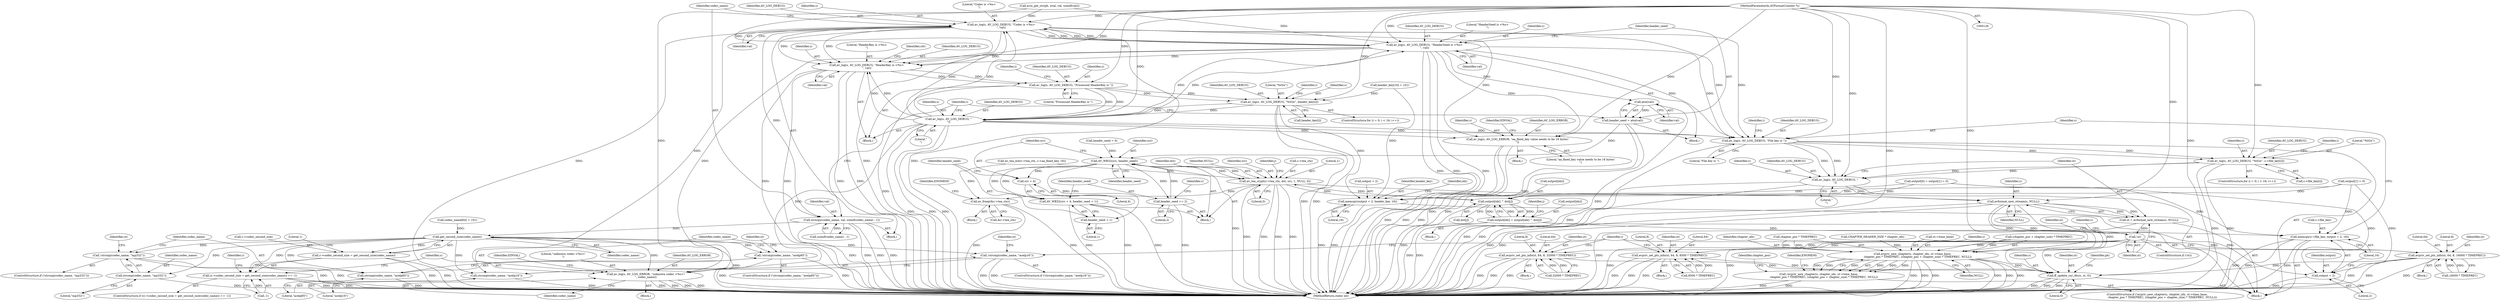 digraph "0_FFmpeg_ed188f6dcdf0935c939ed813cf8745d50742014b@pointer" {
"1000127" [label="(MethodParameterIn,AVFormatContext *s)"];
"1000294" [label="(Call,av_log(s, AV_LOG_DEBUG, \"Codec is <%s>\n\", val))"];
"1000299" [label="(Call,strncpy(codec_name, val, sizeof(codec_name) - 1))"];
"1000414" [label="(Call,get_second_size(codec_name))"];
"1000409" [label="(Call,(c->codec_second_size = get_second_size(codec_name)) == -1)"];
"1000410" [label="(Call,c->codec_second_size = get_second_size(codec_name))"];
"1000419" [label="(Call,av_log(s, AV_LOG_ERROR, \"unknown codec <%s>!\n\", codec_name))"];
"1000587" [label="(Call,!strcmp(codec_name, \"mp332\"))"];
"1000588" [label="(Call,strcmp(codec_name, \"mp332\"))"];
"1000620" [label="(Call,!strcmp(codec_name, \"acelp85\"))"];
"1000621" [label="(Call,strcmp(codec_name, \"acelp85\"))"];
"1000674" [label="(Call,!strcmp(codec_name, \"acelp16\"))"];
"1000675" [label="(Call,strcmp(codec_name, \"acelp16\"))"];
"1000313" [label="(Call,av_log(s, AV_LOG_DEBUG, \"HeaderSeed is <%s>\n\", val))"];
"1000320" [label="(Call,atoi(val))"];
"1000318" [label="(Call,header_seed = atoi(val))"];
"1000476" [label="(Call,AV_WB32(src, header_seed))"];
"1000479" [label="(Call,AV_WB32(src + 4, header_seed + 1))"];
"1000480" [label="(Call,src + 4)"];
"1000483" [label="(Call,header_seed + 1)"];
"1000486" [label="(Call,header_seed += 2)"];
"1000489" [label="(Call,av_tea_crypt(c->tea_ctx, dst, src, 1, NULL, 0))"];
"1000521" [label="(Call,output[idx] ^ dst[j])"];
"1000517" [label="(Call,output[idx] = output[idx] ^ dst[j])"];
"1000528" [label="(Call,memcpy(c->file_key, output + 2, 16))"];
"1000532" [label="(Call,output + 2)"];
"1000564" [label="(Call,avformat_new_stream(s, NULL))"];
"1000562" [label="(Call,st = avformat_new_stream(s, NULL))"];
"1000568" [label="(Call,!st)"];
"1000611" [label="(Call,avpriv_set_pts_info(st, 64, 8, 32000 * TIMEPREC))"];
"1000857" [label="(Call,ff_update_cur_dts(s, st, 0))"];
"1000665" [label="(Call,avpriv_set_pts_info(st, 64, 8, 8500 * TIMEPREC))"];
"1000719" [label="(Call,avpriv_set_pts_info(st, 64, 8, 16000 * TIMEPREC))"];
"1000826" [label="(Call,avpriv_new_chapter(s, chapter_idx, st->time_base,\n            chapter_pos * TIMEPREC, (chapter_pos + chapter_size) * TIMEPREC, NULL))"];
"1000825" [label="(Call,!avpriv_new_chapter(s, chapter_idx, st->time_base,\n            chapter_pos * TIMEPREC, (chapter_pos + chapter_size) * TIMEPREC, NULL))"];
"1000571" [label="(Call,av_freep(&c->tea_ctx))"];
"1000329" [label="(Call,av_log(s, AV_LOG_DEBUG, \"HeaderKey is <%s>\n\", val))"];
"1000360" [label="(Call,av_log(s, AV_LOG_DEBUG, \"Processed HeaderKey is \"))"];
"1000373" [label="(Call,av_log(s, AV_LOG_DEBUG, \"%02x\", header_key[i]))"];
"1000380" [label="(Call,av_log(s, AV_LOG_DEBUG, \"\n\"))"];
"1000401" [label="(Call,av_log(s, AV_LOG_ERROR, \"aa_fixed_key value needs to be 16 bytes!\n\"))"];
"1000536" [label="(Call,av_log(s, AV_LOG_DEBUG, \"File key is \"))"];
"1000549" [label="(Call,av_log(s, AV_LOG_DEBUG, \"%02x\", c->file_key[i]))"];
"1000558" [label="(Call,av_log(s, AV_LOG_DEBUG, \"\n\"))"];
"1000457" [label="(Call,memcpy(output + 2, header_key, 16))"];
"1000417" [label="(Literal,1)"];
"1000825" [label="(Call,!avpriv_new_chapter(s, chapter_idx, st->time_base,\n            chapter_pos * TIMEPREC, (chapter_pos + chapter_size) * TIMEPREC, NULL))"];
"1000675" [label="(Call,strcmp(codec_name, \"acelp16\"))"];
"1000282" [label="(Call,avio_get_str(pb, nval, val, sizeof(val)))"];
"1000722" [label="(Literal,8)"];
"1000858" [label="(Identifier,s)"];
"1000333" [label="(Identifier,val)"];
"1000416" [label="(Call,-1)"];
"1000518" [label="(Call,output[idx])"];
"1000835" [label="(Call,(chapter_pos + chapter_size) * TIMEPREC)"];
"1000559" [label="(Identifier,s)"];
"1000364" [label="(ControlStructure,for (i = 0; i < 16; i++))"];
"1000828" [label="(Identifier,chapter_idx)"];
"1000294" [label="(Call,av_log(s, AV_LOG_DEBUG, \"Codec is <%s>\n\", val))"];
"1000402" [label="(Identifier,s)"];
"1000419" [label="(Call,av_log(s, AV_LOG_ERROR, \"unknown codec <%s>!\n\", codec_name))"];
"1000404" [label="(Literal,\"aa_fixed_key value needs to be 16 bytes!\n\")"];
"1000723" [label="(Call,16000 * TIMEPREC)"];
"1000458" [label="(Call,output + 2)"];
"1000540" [label="(ControlStructure,for (i = 0; i < 16; i++))"];
"1000477" [label="(Identifier,src)"];
"1000674" [label="(Call,!strcmp(codec_name, \"acelp16\"))"];
"1000525" [label="(Call,dst[j])"];
"1000127" [label="(MethodParameterIn,AVFormatContext *s)"];
"1000832" [label="(Call,chapter_pos * TIMEPREC)"];
"1000362" [label="(Identifier,AV_LOG_DEBUG)"];
"1000611" [label="(Call,avpriv_set_pts_info(st, 64, 8, 32000 * TIMEPREC))"];
"1000532" [label="(Call,output + 2)"];
"1000481" [label="(Identifier,src)"];
"1000300" [label="(Identifier,codec_name)"];
"1000363" [label="(Literal,\"Processed HeaderKey is \")"];
"1000253" [label="(Identifier,i)"];
"1000457" [label="(Call,memcpy(output + 2, header_key, 16))"];
"1000623" [label="(Literal,\"acelp85\")"];
"1000382" [label="(Identifier,AV_LOG_DEBUG)"];
"1000381" [label="(Identifier,s)"];
"1000491" [label="(Identifier,c)"];
"1000619" [label="(ControlStructure,if (!strcmp(codec_name, \"acelp85\")))"];
"1000475" [label="(Block,)"];
"1000422" [label="(Literal,\"unknown codec <%s>!\n\")"];
"1000421" [label="(Identifier,AV_LOG_ERROR)"];
"1000476" [label="(Call,AV_WB32(src, header_seed))"];
"1000565" [label="(Identifier,s)"];
"1000533" [label="(Identifier,output)"];
"1000529" [label="(Call,c->file_key)"];
"1000678" [label="(Block,)"];
"1000571" [label="(Call,av_freep(&c->tea_ctx))"];
"1000497" [label="(Literal,0)"];
"1000613" [label="(Literal,64)"];
"1000621" [label="(Call,strcmp(codec_name, \"acelp85\"))"];
"1000589" [label="(Identifier,codec_name)"];
"1000489" [label="(Call,av_tea_crypt(c->tea_ctx, dst, src, 1, NULL, 0))"];
"1000462" [label="(Literal,16)"];
"1000415" [label="(Identifier,codec_name)"];
"1000564" [label="(Call,avformat_new_stream(s, NULL))"];
"1000534" [label="(Literal,2)"];
"1000719" [label="(Call,avpriv_set_pts_info(st, 64, 8, 16000 * TIMEPREC))"];
"1000720" [label="(Identifier,st)"];
"1000373" [label="(Call,av_log(s, AV_LOG_DEBUG, \"%02x\", header_key[i]))"];
"1000562" [label="(Call,st = avformat_new_stream(s, NULL))"];
"1000522" [label="(Call,output[idx])"];
"1000568" [label="(Call,!st)"];
"1000408" [label="(ControlStructure,if ((c->codec_second_size = get_second_size(codec_name)) == -1))"];
"1000480" [label="(Call,src + 4)"];
"1000563" [label="(Identifier,st)"];
"1000407" [label="(Identifier,EINVAL)"];
"1000551" [label="(Identifier,AV_LOG_DEBUG)"];
"1000521" [label="(Call,output[idx] ^ dst[j])"];
"1000361" [label="(Identifier,s)"];
"1000299" [label="(Call,strncpy(codec_name, val, sizeof(codec_name) - 1))"];
"1000479" [label="(Call,AV_WB32(src + 4, header_seed + 1))"];
"1000588" [label="(Call,strcmp(codec_name, \"mp332\"))"];
"1000400" [label="(Block,)"];
"1000328" [label="(Block,)"];
"1000496" [label="(Identifier,NULL)"];
"1000318" [label="(Call,header_seed = atoi(val))"];
"1000375" [label="(Identifier,AV_LOG_DEBUG)"];
"1000314" [label="(Identifier,s)"];
"1000383" [label="(Literal,\"\n\")"];
"1000149" [label="(Call,codec_name[64] = {0})"];
"1000582" [label="(Identifier,st)"];
"1000429" [label="(Identifier,c)"];
"1000558" [label="(Call,av_log(s, AV_LOG_DEBUG, \"\n\"))"];
"1000624" [label="(Block,)"];
"1000586" [label="(ControlStructure,if (!strcmp(codec_name, \"mp332\")))"];
"1000420" [label="(Identifier,s)"];
"1000485" [label="(Literal,1)"];
"1000494" [label="(Identifier,src)"];
"1000426" [label="(Identifier,EINVAL)"];
"1000452" [label="(Call,output[1] = 0)"];
"1000566" [label="(Identifier,NULL)"];
"1000377" [label="(Call,header_key[i])"];
"1000376" [label="(Literal,\"%02x\")"];
"1000548" [label="(Identifier,i)"];
"1000380" [label="(Call,av_log(s, AV_LOG_DEBUG, \"\n\"))"];
"1000786" [label="(Identifier,chapter_pos)"];
"1000667" [label="(Literal,64)"];
"1000877" [label="(MethodReturn,static int)"];
"1000488" [label="(Literal,2)"];
"1000578" [label="(Identifier,ENOMEM)"];
"1000448" [label="(Call,output[0] = output[1] = 0)"];
"1000461" [label="(Identifier,header_key)"];
"1000816" [label="(Call,CHAPTER_HEADER_SIZE * chapter_idx)"];
"1000587" [label="(Call,!strcmp(codec_name, \"mp332\"))"];
"1000829" [label="(Call,st->time_base)"];
"1000128" [label="(Block,)"];
"1000567" [label="(ControlStructure,if (!st))"];
"1000824" [label="(ControlStructure,if (!avpriv_new_chapter(s, chapter_idx, st->time_base,\n            chapter_pos * TIMEPREC, (chapter_pos + chapter_size) * TIMEPREC, NULL)))"];
"1000414" [label="(Call,get_second_size(codec_name))"];
"1000628" [label="(Identifier,st)"];
"1000330" [label="(Identifier,s)"];
"1000142" [label="(Call,header_seed = 0)"];
"1000332" [label="(Literal,\"HeaderKey is <%s>\n\")"];
"1000552" [label="(Literal,\"%02x\")"];
"1000561" [label="(Literal,\"\n\")"];
"1000320" [label="(Call,atoi(val))"];
"1000336" [label="(Identifier,ret)"];
"1000677" [label="(Literal,\"acelp16\")"];
"1000486" [label="(Call,header_seed += 2)"];
"1000418" [label="(Block,)"];
"1000859" [label="(Identifier,st)"];
"1000843" [label="(Identifier,ENOMEM)"];
"1000423" [label="(Identifier,codec_name)"];
"1000840" [label="(Identifier,NULL)"];
"1000331" [label="(Identifier,AV_LOG_DEBUG)"];
"1000464" [label="(Identifier,idx)"];
"1000668" [label="(Literal,8)"];
"1000537" [label="(Identifier,s)"];
"1000484" [label="(Identifier,header_seed)"];
"1000482" [label="(Literal,4)"];
"1000516" [label="(Block,)"];
"1000293" [label="(Block,)"];
"1000360" [label="(Call,av_log(s, AV_LOG_DEBUG, \"Processed HeaderKey is \"))"];
"1000296" [label="(Identifier,AV_LOG_DEBUG)"];
"1000536" [label="(Call,av_log(s, AV_LOG_DEBUG, \"File key is \"))"];
"1000553" [label="(Call,c->file_key[i])"];
"1000549" [label="(Call,av_log(s, AV_LOG_DEBUG, \"%02x\", c->file_key[i]))"];
"1000615" [label="(Call,32000 * TIMEPREC)"];
"1000321" [label="(Identifier,val)"];
"1000401" [label="(Call,av_log(s, AV_LOG_ERROR, \"aa_fixed_key value needs to be 16 bytes!\n\"))"];
"1000669" [label="(Call,8500 * TIMEPREC)"];
"1000528" [label="(Call,memcpy(c->file_key, output + 2, 16))"];
"1000500" [label="(Identifier,j)"];
"1000295" [label="(Identifier,s)"];
"1000440" [label="(Call,av_tea_init(c->tea_ctx, c->aa_fixed_key, 16))"];
"1000372" [label="(Identifier,i)"];
"1000511" [label="(Identifier,j)"];
"1000535" [label="(Literal,16)"];
"1000862" [label="(Identifier,pb)"];
"1000312" [label="(Block,)"];
"1000490" [label="(Call,c->tea_ctx)"];
"1000410" [label="(Call,c->codec_second_size = get_second_size(codec_name))"];
"1000329" [label="(Call,av_log(s, AV_LOG_DEBUG, \"HeaderKey is <%s>\n\", val))"];
"1000317" [label="(Identifier,val)"];
"1000487" [label="(Identifier,header_seed)"];
"1000298" [label="(Identifier,val)"];
"1000612" [label="(Identifier,st)"];
"1000595" [label="(Identifier,st)"];
"1000483" [label="(Call,header_seed + 1)"];
"1000495" [label="(Literal,1)"];
"1000860" [label="(Literal,0)"];
"1000478" [label="(Identifier,header_seed)"];
"1000827" [label="(Identifier,s)"];
"1000570" [label="(Block,)"];
"1000676" [label="(Identifier,codec_name)"];
"1000620" [label="(Call,!strcmp(codec_name, \"acelp85\"))"];
"1000572" [label="(Call,&c->tea_ctx)"];
"1000591" [label="(Block,)"];
"1000666" [label="(Identifier,st)"];
"1000560" [label="(Identifier,AV_LOG_DEBUG)"];
"1000622" [label="(Identifier,codec_name)"];
"1000542" [label="(Identifier,i)"];
"1000374" [label="(Identifier,s)"];
"1000826" [label="(Call,avpriv_new_chapter(s, chapter_idx, st->time_base,\n            chapter_pos * TIMEPREC, (chapter_pos + chapter_size) * TIMEPREC, NULL))"];
"1000721" [label="(Literal,64)"];
"1000297" [label="(Literal,\"Codec is <%s>\n\")"];
"1000682" [label="(Identifier,st)"];
"1000493" [label="(Identifier,dst)"];
"1000673" [label="(ControlStructure,if (!strcmp(codec_name, \"acelp16\")))"];
"1000315" [label="(Identifier,AV_LOG_DEBUG)"];
"1000857" [label="(Call,ff_update_cur_dts(s, st, 0))"];
"1000302" [label="(Call,sizeof(codec_name) - 1)"];
"1000614" [label="(Literal,8)"];
"1000301" [label="(Identifier,val)"];
"1000574" [label="(Identifier,c)"];
"1000319" [label="(Identifier,header_seed)"];
"1000313" [label="(Call,av_log(s, AV_LOG_DEBUG, \"HeaderSeed is <%s>\n\", val))"];
"1000409" [label="(Call,(c->codec_second_size = get_second_size(codec_name)) == -1)"];
"1000569" [label="(Identifier,st)"];
"1000539" [label="(Literal,\"File key is \")"];
"1000538" [label="(Identifier,AV_LOG_DEBUG)"];
"1000366" [label="(Identifier,i)"];
"1000728" [label="(Identifier,i)"];
"1000316" [label="(Literal,\"HeaderSeed is <%s>\n\")"];
"1000550" [label="(Identifier,s)"];
"1000665" [label="(Call,avpriv_set_pts_info(st, 64, 8, 8500 * TIMEPREC))"];
"1000517" [label="(Call,output[idx] = output[idx] ^ dst[j])"];
"1000168" [label="(Call,header_key[16] = {0})"];
"1000411" [label="(Call,c->codec_second_size)"];
"1000403" [label="(Identifier,AV_LOG_ERROR)"];
"1000590" [label="(Literal,\"mp332\")"];
"1000127" -> "1000126"  [label="AST: "];
"1000127" -> "1000877"  [label="DDG: "];
"1000127" -> "1000294"  [label="DDG: "];
"1000127" -> "1000313"  [label="DDG: "];
"1000127" -> "1000329"  [label="DDG: "];
"1000127" -> "1000360"  [label="DDG: "];
"1000127" -> "1000373"  [label="DDG: "];
"1000127" -> "1000380"  [label="DDG: "];
"1000127" -> "1000401"  [label="DDG: "];
"1000127" -> "1000419"  [label="DDG: "];
"1000127" -> "1000536"  [label="DDG: "];
"1000127" -> "1000549"  [label="DDG: "];
"1000127" -> "1000558"  [label="DDG: "];
"1000127" -> "1000564"  [label="DDG: "];
"1000127" -> "1000826"  [label="DDG: "];
"1000127" -> "1000857"  [label="DDG: "];
"1000294" -> "1000293"  [label="AST: "];
"1000294" -> "1000298"  [label="CFG: "];
"1000295" -> "1000294"  [label="AST: "];
"1000296" -> "1000294"  [label="AST: "];
"1000297" -> "1000294"  [label="AST: "];
"1000298" -> "1000294"  [label="AST: "];
"1000300" -> "1000294"  [label="CFG: "];
"1000294" -> "1000877"  [label="DDG: "];
"1000294" -> "1000877"  [label="DDG: "];
"1000294" -> "1000877"  [label="DDG: "];
"1000313" -> "1000294"  [label="DDG: "];
"1000313" -> "1000294"  [label="DDG: "];
"1000380" -> "1000294"  [label="DDG: "];
"1000380" -> "1000294"  [label="DDG: "];
"1000282" -> "1000294"  [label="DDG: "];
"1000294" -> "1000299"  [label="DDG: "];
"1000294" -> "1000313"  [label="DDG: "];
"1000294" -> "1000313"  [label="DDG: "];
"1000294" -> "1000329"  [label="DDG: "];
"1000294" -> "1000329"  [label="DDG: "];
"1000294" -> "1000401"  [label="DDG: "];
"1000294" -> "1000419"  [label="DDG: "];
"1000294" -> "1000536"  [label="DDG: "];
"1000294" -> "1000536"  [label="DDG: "];
"1000299" -> "1000293"  [label="AST: "];
"1000299" -> "1000302"  [label="CFG: "];
"1000300" -> "1000299"  [label="AST: "];
"1000301" -> "1000299"  [label="AST: "];
"1000302" -> "1000299"  [label="AST: "];
"1000253" -> "1000299"  [label="CFG: "];
"1000299" -> "1000877"  [label="DDG: "];
"1000299" -> "1000877"  [label="DDG: "];
"1000299" -> "1000877"  [label="DDG: "];
"1000299" -> "1000877"  [label="DDG: "];
"1000302" -> "1000299"  [label="DDG: "];
"1000299" -> "1000414"  [label="DDG: "];
"1000414" -> "1000410"  [label="AST: "];
"1000414" -> "1000415"  [label="CFG: "];
"1000415" -> "1000414"  [label="AST: "];
"1000410" -> "1000414"  [label="CFG: "];
"1000414" -> "1000877"  [label="DDG: "];
"1000414" -> "1000409"  [label="DDG: "];
"1000414" -> "1000410"  [label="DDG: "];
"1000149" -> "1000414"  [label="DDG: "];
"1000414" -> "1000419"  [label="DDG: "];
"1000414" -> "1000587"  [label="DDG: "];
"1000414" -> "1000588"  [label="DDG: "];
"1000414" -> "1000620"  [label="DDG: "];
"1000414" -> "1000621"  [label="DDG: "];
"1000414" -> "1000674"  [label="DDG: "];
"1000414" -> "1000675"  [label="DDG: "];
"1000409" -> "1000408"  [label="AST: "];
"1000409" -> "1000416"  [label="CFG: "];
"1000410" -> "1000409"  [label="AST: "];
"1000416" -> "1000409"  [label="AST: "];
"1000420" -> "1000409"  [label="CFG: "];
"1000429" -> "1000409"  [label="CFG: "];
"1000409" -> "1000877"  [label="DDG: "];
"1000409" -> "1000877"  [label="DDG: "];
"1000410" -> "1000409"  [label="DDG: "];
"1000416" -> "1000409"  [label="DDG: "];
"1000411" -> "1000410"  [label="AST: "];
"1000417" -> "1000410"  [label="CFG: "];
"1000410" -> "1000877"  [label="DDG: "];
"1000410" -> "1000877"  [label="DDG: "];
"1000419" -> "1000418"  [label="AST: "];
"1000419" -> "1000423"  [label="CFG: "];
"1000420" -> "1000419"  [label="AST: "];
"1000421" -> "1000419"  [label="AST: "];
"1000422" -> "1000419"  [label="AST: "];
"1000423" -> "1000419"  [label="AST: "];
"1000426" -> "1000419"  [label="CFG: "];
"1000419" -> "1000877"  [label="DDG: "];
"1000419" -> "1000877"  [label="DDG: "];
"1000419" -> "1000877"  [label="DDG: "];
"1000419" -> "1000877"  [label="DDG: "];
"1000313" -> "1000419"  [label="DDG: "];
"1000380" -> "1000419"  [label="DDG: "];
"1000587" -> "1000586"  [label="AST: "];
"1000587" -> "1000588"  [label="CFG: "];
"1000588" -> "1000587"  [label="AST: "];
"1000595" -> "1000587"  [label="CFG: "];
"1000622" -> "1000587"  [label="CFG: "];
"1000587" -> "1000877"  [label="DDG: "];
"1000587" -> "1000877"  [label="DDG: "];
"1000588" -> "1000590"  [label="CFG: "];
"1000589" -> "1000588"  [label="AST: "];
"1000590" -> "1000588"  [label="AST: "];
"1000588" -> "1000877"  [label="DDG: "];
"1000620" -> "1000619"  [label="AST: "];
"1000620" -> "1000621"  [label="CFG: "];
"1000621" -> "1000620"  [label="AST: "];
"1000628" -> "1000620"  [label="CFG: "];
"1000676" -> "1000620"  [label="CFG: "];
"1000620" -> "1000877"  [label="DDG: "];
"1000620" -> "1000877"  [label="DDG: "];
"1000621" -> "1000623"  [label="CFG: "];
"1000622" -> "1000621"  [label="AST: "];
"1000623" -> "1000621"  [label="AST: "];
"1000621" -> "1000877"  [label="DDG: "];
"1000674" -> "1000673"  [label="AST: "];
"1000674" -> "1000675"  [label="CFG: "];
"1000675" -> "1000674"  [label="AST: "];
"1000682" -> "1000674"  [label="CFG: "];
"1000728" -> "1000674"  [label="CFG: "];
"1000674" -> "1000877"  [label="DDG: "];
"1000674" -> "1000877"  [label="DDG: "];
"1000675" -> "1000677"  [label="CFG: "];
"1000676" -> "1000675"  [label="AST: "];
"1000677" -> "1000675"  [label="AST: "];
"1000675" -> "1000877"  [label="DDG: "];
"1000313" -> "1000312"  [label="AST: "];
"1000313" -> "1000317"  [label="CFG: "];
"1000314" -> "1000313"  [label="AST: "];
"1000315" -> "1000313"  [label="AST: "];
"1000316" -> "1000313"  [label="AST: "];
"1000317" -> "1000313"  [label="AST: "];
"1000319" -> "1000313"  [label="CFG: "];
"1000313" -> "1000877"  [label="DDG: "];
"1000313" -> "1000877"  [label="DDG: "];
"1000313" -> "1000877"  [label="DDG: "];
"1000380" -> "1000313"  [label="DDG: "];
"1000380" -> "1000313"  [label="DDG: "];
"1000282" -> "1000313"  [label="DDG: "];
"1000313" -> "1000320"  [label="DDG: "];
"1000313" -> "1000329"  [label="DDG: "];
"1000313" -> "1000329"  [label="DDG: "];
"1000313" -> "1000401"  [label="DDG: "];
"1000313" -> "1000536"  [label="DDG: "];
"1000313" -> "1000536"  [label="DDG: "];
"1000320" -> "1000318"  [label="AST: "];
"1000320" -> "1000321"  [label="CFG: "];
"1000321" -> "1000320"  [label="AST: "];
"1000318" -> "1000320"  [label="CFG: "];
"1000320" -> "1000877"  [label="DDG: "];
"1000320" -> "1000318"  [label="DDG: "];
"1000318" -> "1000312"  [label="AST: "];
"1000319" -> "1000318"  [label="AST: "];
"1000253" -> "1000318"  [label="CFG: "];
"1000318" -> "1000877"  [label="DDG: "];
"1000318" -> "1000877"  [label="DDG: "];
"1000318" -> "1000476"  [label="DDG: "];
"1000476" -> "1000475"  [label="AST: "];
"1000476" -> "1000478"  [label="CFG: "];
"1000477" -> "1000476"  [label="AST: "];
"1000478" -> "1000476"  [label="AST: "];
"1000481" -> "1000476"  [label="CFG: "];
"1000476" -> "1000877"  [label="DDG: "];
"1000489" -> "1000476"  [label="DDG: "];
"1000142" -> "1000476"  [label="DDG: "];
"1000486" -> "1000476"  [label="DDG: "];
"1000476" -> "1000479"  [label="DDG: "];
"1000476" -> "1000479"  [label="DDG: "];
"1000476" -> "1000480"  [label="DDG: "];
"1000476" -> "1000483"  [label="DDG: "];
"1000476" -> "1000486"  [label="DDG: "];
"1000476" -> "1000489"  [label="DDG: "];
"1000479" -> "1000475"  [label="AST: "];
"1000479" -> "1000483"  [label="CFG: "];
"1000480" -> "1000479"  [label="AST: "];
"1000483" -> "1000479"  [label="AST: "];
"1000487" -> "1000479"  [label="CFG: "];
"1000479" -> "1000877"  [label="DDG: "];
"1000479" -> "1000877"  [label="DDG: "];
"1000479" -> "1000877"  [label="DDG: "];
"1000480" -> "1000482"  [label="CFG: "];
"1000481" -> "1000480"  [label="AST: "];
"1000482" -> "1000480"  [label="AST: "];
"1000484" -> "1000480"  [label="CFG: "];
"1000483" -> "1000485"  [label="CFG: "];
"1000484" -> "1000483"  [label="AST: "];
"1000485" -> "1000483"  [label="AST: "];
"1000486" -> "1000475"  [label="AST: "];
"1000486" -> "1000488"  [label="CFG: "];
"1000487" -> "1000486"  [label="AST: "];
"1000488" -> "1000486"  [label="AST: "];
"1000491" -> "1000486"  [label="CFG: "];
"1000486" -> "1000877"  [label="DDG: "];
"1000489" -> "1000475"  [label="AST: "];
"1000489" -> "1000497"  [label="CFG: "];
"1000490" -> "1000489"  [label="AST: "];
"1000493" -> "1000489"  [label="AST: "];
"1000494" -> "1000489"  [label="AST: "];
"1000495" -> "1000489"  [label="AST: "];
"1000496" -> "1000489"  [label="AST: "];
"1000497" -> "1000489"  [label="AST: "];
"1000500" -> "1000489"  [label="CFG: "];
"1000489" -> "1000877"  [label="DDG: "];
"1000489" -> "1000877"  [label="DDG: "];
"1000489" -> "1000877"  [label="DDG: "];
"1000489" -> "1000877"  [label="DDG: "];
"1000440" -> "1000489"  [label="DDG: "];
"1000521" -> "1000489"  [label="DDG: "];
"1000489" -> "1000521"  [label="DDG: "];
"1000489" -> "1000564"  [label="DDG: "];
"1000489" -> "1000571"  [label="DDG: "];
"1000521" -> "1000517"  [label="AST: "];
"1000521" -> "1000525"  [label="CFG: "];
"1000522" -> "1000521"  [label="AST: "];
"1000525" -> "1000521"  [label="AST: "];
"1000517" -> "1000521"  [label="CFG: "];
"1000521" -> "1000877"  [label="DDG: "];
"1000521" -> "1000517"  [label="DDG: "];
"1000521" -> "1000517"  [label="DDG: "];
"1000517" -> "1000521"  [label="DDG: "];
"1000448" -> "1000521"  [label="DDG: "];
"1000452" -> "1000521"  [label="DDG: "];
"1000517" -> "1000516"  [label="AST: "];
"1000518" -> "1000517"  [label="AST: "];
"1000511" -> "1000517"  [label="CFG: "];
"1000517" -> "1000877"  [label="DDG: "];
"1000517" -> "1000877"  [label="DDG: "];
"1000517" -> "1000528"  [label="DDG: "];
"1000517" -> "1000532"  [label="DDG: "];
"1000528" -> "1000128"  [label="AST: "];
"1000528" -> "1000535"  [label="CFG: "];
"1000529" -> "1000528"  [label="AST: "];
"1000532" -> "1000528"  [label="AST: "];
"1000535" -> "1000528"  [label="AST: "];
"1000537" -> "1000528"  [label="CFG: "];
"1000528" -> "1000877"  [label="DDG: "];
"1000528" -> "1000877"  [label="DDG: "];
"1000528" -> "1000877"  [label="DDG: "];
"1000448" -> "1000528"  [label="DDG: "];
"1000452" -> "1000528"  [label="DDG: "];
"1000532" -> "1000534"  [label="CFG: "];
"1000533" -> "1000532"  [label="AST: "];
"1000534" -> "1000532"  [label="AST: "];
"1000535" -> "1000532"  [label="CFG: "];
"1000532" -> "1000877"  [label="DDG: "];
"1000448" -> "1000532"  [label="DDG: "];
"1000452" -> "1000532"  [label="DDG: "];
"1000564" -> "1000562"  [label="AST: "];
"1000564" -> "1000566"  [label="CFG: "];
"1000565" -> "1000564"  [label="AST: "];
"1000566" -> "1000564"  [label="AST: "];
"1000562" -> "1000564"  [label="CFG: "];
"1000564" -> "1000877"  [label="DDG: "];
"1000564" -> "1000877"  [label="DDG: "];
"1000564" -> "1000562"  [label="DDG: "];
"1000564" -> "1000562"  [label="DDG: "];
"1000558" -> "1000564"  [label="DDG: "];
"1000564" -> "1000826"  [label="DDG: "];
"1000564" -> "1000826"  [label="DDG: "];
"1000564" -> "1000857"  [label="DDG: "];
"1000562" -> "1000128"  [label="AST: "];
"1000563" -> "1000562"  [label="AST: "];
"1000569" -> "1000562"  [label="CFG: "];
"1000562" -> "1000877"  [label="DDG: "];
"1000562" -> "1000568"  [label="DDG: "];
"1000568" -> "1000567"  [label="AST: "];
"1000568" -> "1000569"  [label="CFG: "];
"1000569" -> "1000568"  [label="AST: "];
"1000574" -> "1000568"  [label="CFG: "];
"1000582" -> "1000568"  [label="CFG: "];
"1000568" -> "1000877"  [label="DDG: "];
"1000568" -> "1000877"  [label="DDG: "];
"1000568" -> "1000611"  [label="DDG: "];
"1000568" -> "1000665"  [label="DDG: "];
"1000568" -> "1000719"  [label="DDG: "];
"1000568" -> "1000857"  [label="DDG: "];
"1000611" -> "1000591"  [label="AST: "];
"1000611" -> "1000615"  [label="CFG: "];
"1000612" -> "1000611"  [label="AST: "];
"1000613" -> "1000611"  [label="AST: "];
"1000614" -> "1000611"  [label="AST: "];
"1000615" -> "1000611"  [label="AST: "];
"1000728" -> "1000611"  [label="CFG: "];
"1000611" -> "1000877"  [label="DDG: "];
"1000611" -> "1000877"  [label="DDG: "];
"1000611" -> "1000877"  [label="DDG: "];
"1000615" -> "1000611"  [label="DDG: "];
"1000615" -> "1000611"  [label="DDG: "];
"1000611" -> "1000857"  [label="DDG: "];
"1000857" -> "1000128"  [label="AST: "];
"1000857" -> "1000860"  [label="CFG: "];
"1000858" -> "1000857"  [label="AST: "];
"1000859" -> "1000857"  [label="AST: "];
"1000860" -> "1000857"  [label="AST: "];
"1000862" -> "1000857"  [label="CFG: "];
"1000857" -> "1000877"  [label="DDG: "];
"1000857" -> "1000877"  [label="DDG: "];
"1000857" -> "1000877"  [label="DDG: "];
"1000826" -> "1000857"  [label="DDG: "];
"1000719" -> "1000857"  [label="DDG: "];
"1000665" -> "1000857"  [label="DDG: "];
"1000665" -> "1000624"  [label="AST: "];
"1000665" -> "1000669"  [label="CFG: "];
"1000666" -> "1000665"  [label="AST: "];
"1000667" -> "1000665"  [label="AST: "];
"1000668" -> "1000665"  [label="AST: "];
"1000669" -> "1000665"  [label="AST: "];
"1000728" -> "1000665"  [label="CFG: "];
"1000665" -> "1000877"  [label="DDG: "];
"1000665" -> "1000877"  [label="DDG: "];
"1000665" -> "1000877"  [label="DDG: "];
"1000669" -> "1000665"  [label="DDG: "];
"1000669" -> "1000665"  [label="DDG: "];
"1000719" -> "1000678"  [label="AST: "];
"1000719" -> "1000723"  [label="CFG: "];
"1000720" -> "1000719"  [label="AST: "];
"1000721" -> "1000719"  [label="AST: "];
"1000722" -> "1000719"  [label="AST: "];
"1000723" -> "1000719"  [label="AST: "];
"1000728" -> "1000719"  [label="CFG: "];
"1000719" -> "1000877"  [label="DDG: "];
"1000719" -> "1000877"  [label="DDG: "];
"1000719" -> "1000877"  [label="DDG: "];
"1000723" -> "1000719"  [label="DDG: "];
"1000723" -> "1000719"  [label="DDG: "];
"1000826" -> "1000825"  [label="AST: "];
"1000826" -> "1000840"  [label="CFG: "];
"1000827" -> "1000826"  [label="AST: "];
"1000828" -> "1000826"  [label="AST: "];
"1000829" -> "1000826"  [label="AST: "];
"1000832" -> "1000826"  [label="AST: "];
"1000835" -> "1000826"  [label="AST: "];
"1000840" -> "1000826"  [label="AST: "];
"1000825" -> "1000826"  [label="CFG: "];
"1000826" -> "1000877"  [label="DDG: "];
"1000826" -> "1000877"  [label="DDG: "];
"1000826" -> "1000877"  [label="DDG: "];
"1000826" -> "1000877"  [label="DDG: "];
"1000826" -> "1000877"  [label="DDG: "];
"1000826" -> "1000877"  [label="DDG: "];
"1000826" -> "1000825"  [label="DDG: "];
"1000826" -> "1000825"  [label="DDG: "];
"1000826" -> "1000825"  [label="DDG: "];
"1000826" -> "1000825"  [label="DDG: "];
"1000826" -> "1000825"  [label="DDG: "];
"1000826" -> "1000825"  [label="DDG: "];
"1000816" -> "1000826"  [label="DDG: "];
"1000832" -> "1000826"  [label="DDG: "];
"1000832" -> "1000826"  [label="DDG: "];
"1000835" -> "1000826"  [label="DDG: "];
"1000835" -> "1000826"  [label="DDG: "];
"1000825" -> "1000824"  [label="AST: "];
"1000786" -> "1000825"  [label="CFG: "];
"1000843" -> "1000825"  [label="CFG: "];
"1000825" -> "1000877"  [label="DDG: "];
"1000825" -> "1000877"  [label="DDG: "];
"1000571" -> "1000570"  [label="AST: "];
"1000571" -> "1000572"  [label="CFG: "];
"1000572" -> "1000571"  [label="AST: "];
"1000578" -> "1000571"  [label="CFG: "];
"1000571" -> "1000877"  [label="DDG: "];
"1000571" -> "1000877"  [label="DDG: "];
"1000440" -> "1000571"  [label="DDG: "];
"1000329" -> "1000328"  [label="AST: "];
"1000329" -> "1000333"  [label="CFG: "];
"1000330" -> "1000329"  [label="AST: "];
"1000331" -> "1000329"  [label="AST: "];
"1000332" -> "1000329"  [label="AST: "];
"1000333" -> "1000329"  [label="AST: "];
"1000336" -> "1000329"  [label="CFG: "];
"1000329" -> "1000877"  [label="DDG: "];
"1000329" -> "1000877"  [label="DDG: "];
"1000329" -> "1000877"  [label="DDG: "];
"1000329" -> "1000877"  [label="DDG: "];
"1000380" -> "1000329"  [label="DDG: "];
"1000380" -> "1000329"  [label="DDG: "];
"1000282" -> "1000329"  [label="DDG: "];
"1000329" -> "1000360"  [label="DDG: "];
"1000329" -> "1000360"  [label="DDG: "];
"1000360" -> "1000328"  [label="AST: "];
"1000360" -> "1000363"  [label="CFG: "];
"1000361" -> "1000360"  [label="AST: "];
"1000362" -> "1000360"  [label="AST: "];
"1000363" -> "1000360"  [label="AST: "];
"1000366" -> "1000360"  [label="CFG: "];
"1000360" -> "1000877"  [label="DDG: "];
"1000360" -> "1000373"  [label="DDG: "];
"1000360" -> "1000373"  [label="DDG: "];
"1000360" -> "1000380"  [label="DDG: "];
"1000360" -> "1000380"  [label="DDG: "];
"1000373" -> "1000364"  [label="AST: "];
"1000373" -> "1000377"  [label="CFG: "];
"1000374" -> "1000373"  [label="AST: "];
"1000375" -> "1000373"  [label="AST: "];
"1000376" -> "1000373"  [label="AST: "];
"1000377" -> "1000373"  [label="AST: "];
"1000372" -> "1000373"  [label="CFG: "];
"1000373" -> "1000877"  [label="DDG: "];
"1000373" -> "1000877"  [label="DDG: "];
"1000168" -> "1000373"  [label="DDG: "];
"1000373" -> "1000380"  [label="DDG: "];
"1000373" -> "1000380"  [label="DDG: "];
"1000373" -> "1000457"  [label="DDG: "];
"1000380" -> "1000328"  [label="AST: "];
"1000380" -> "1000383"  [label="CFG: "];
"1000381" -> "1000380"  [label="AST: "];
"1000382" -> "1000380"  [label="AST: "];
"1000383" -> "1000380"  [label="AST: "];
"1000253" -> "1000380"  [label="CFG: "];
"1000380" -> "1000877"  [label="DDG: "];
"1000380" -> "1000877"  [label="DDG: "];
"1000380" -> "1000877"  [label="DDG: "];
"1000380" -> "1000401"  [label="DDG: "];
"1000380" -> "1000536"  [label="DDG: "];
"1000380" -> "1000536"  [label="DDG: "];
"1000401" -> "1000400"  [label="AST: "];
"1000401" -> "1000404"  [label="CFG: "];
"1000402" -> "1000401"  [label="AST: "];
"1000403" -> "1000401"  [label="AST: "];
"1000404" -> "1000401"  [label="AST: "];
"1000407" -> "1000401"  [label="CFG: "];
"1000401" -> "1000877"  [label="DDG: "];
"1000401" -> "1000877"  [label="DDG: "];
"1000401" -> "1000877"  [label="DDG: "];
"1000536" -> "1000128"  [label="AST: "];
"1000536" -> "1000539"  [label="CFG: "];
"1000537" -> "1000536"  [label="AST: "];
"1000538" -> "1000536"  [label="AST: "];
"1000539" -> "1000536"  [label="AST: "];
"1000542" -> "1000536"  [label="CFG: "];
"1000536" -> "1000877"  [label="DDG: "];
"1000536" -> "1000549"  [label="DDG: "];
"1000536" -> "1000549"  [label="DDG: "];
"1000536" -> "1000558"  [label="DDG: "];
"1000536" -> "1000558"  [label="DDG: "];
"1000549" -> "1000540"  [label="AST: "];
"1000549" -> "1000553"  [label="CFG: "];
"1000550" -> "1000549"  [label="AST: "];
"1000551" -> "1000549"  [label="AST: "];
"1000552" -> "1000549"  [label="AST: "];
"1000553" -> "1000549"  [label="AST: "];
"1000548" -> "1000549"  [label="CFG: "];
"1000549" -> "1000877"  [label="DDG: "];
"1000549" -> "1000877"  [label="DDG: "];
"1000549" -> "1000558"  [label="DDG: "];
"1000549" -> "1000558"  [label="DDG: "];
"1000558" -> "1000128"  [label="AST: "];
"1000558" -> "1000561"  [label="CFG: "];
"1000559" -> "1000558"  [label="AST: "];
"1000560" -> "1000558"  [label="AST: "];
"1000561" -> "1000558"  [label="AST: "];
"1000563" -> "1000558"  [label="CFG: "];
"1000558" -> "1000877"  [label="DDG: "];
"1000558" -> "1000877"  [label="DDG: "];
"1000457" -> "1000128"  [label="AST: "];
"1000457" -> "1000462"  [label="CFG: "];
"1000458" -> "1000457"  [label="AST: "];
"1000461" -> "1000457"  [label="AST: "];
"1000462" -> "1000457"  [label="AST: "];
"1000464" -> "1000457"  [label="CFG: "];
"1000457" -> "1000877"  [label="DDG: "];
"1000457" -> "1000877"  [label="DDG: "];
"1000448" -> "1000457"  [label="DDG: "];
"1000452" -> "1000457"  [label="DDG: "];
"1000168" -> "1000457"  [label="DDG: "];
}
